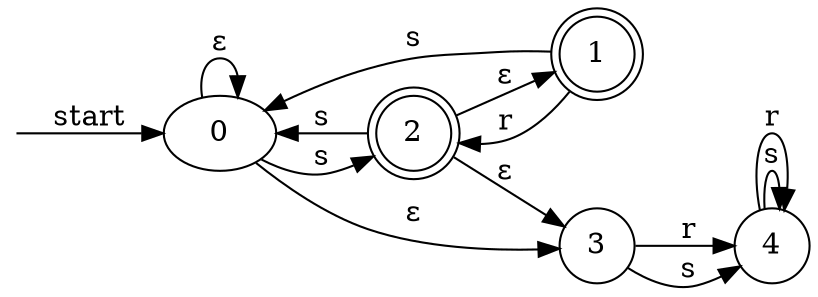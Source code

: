 digraph enfa {
    rankdir = LR;
    __start [style = invis, shape = point];
    __start -> "0" [ label = "start" ];
    node [shape = doublecircle]; "1" "2"
    node [shape = circle];
    "2" -> "1" [ label = "&epsilon;" ];
    "2" -> "3" [ label = "&epsilon;" ];
    "0" -> "3" [ label = "&epsilon;" ];
    "0" -> "0" [ label = "&epsilon;" ];
    "2" -> "0" [ label = "s" ];
    "0" -> "2" [ label = "s" ];
    "1" -> "0" [ label = "s" ];
    "3" -> "4" [ label = "r" ];
    "4" -> "4" [ label = "s" ];
    "4" -> "4" [ label = "r" ];
    "1" -> "2" [ label = "r" ];
    "3" -> "4" [ label = "s" ];
}
